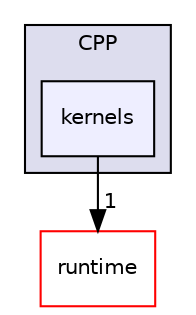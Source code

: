 digraph "arm_compute/core/CPP/kernels" {
  compound=true
  node [ fontsize="10", fontname="Helvetica"];
  edge [ labelfontsize="10", labelfontname="Helvetica"];
  subgraph clusterdir_7484b841a86f2d7fdd057c9b24fbf230 {
    graph [ bgcolor="#ddddee", pencolor="black", label="CPP" fontname="Helvetica", fontsize="10", URL="dir_7484b841a86f2d7fdd057c9b24fbf230.xhtml"]
  dir_9b109a3838d873f4037ee21889a49db8 [shape=box, label="kernels", style="filled", fillcolor="#eeeeff", pencolor="black", URL="dir_9b109a3838d873f4037ee21889a49db8.xhtml"];
  }
  dir_8bc26130589aa16388b5a02f17abf2c2 [shape=box label="runtime" fillcolor="white" style="filled" color="red" URL="dir_8bc26130589aa16388b5a02f17abf2c2.xhtml"];
  dir_9b109a3838d873f4037ee21889a49db8->dir_8bc26130589aa16388b5a02f17abf2c2 [headlabel="1", labeldistance=1.5 headhref="dir_000009_000006.xhtml"];
}
